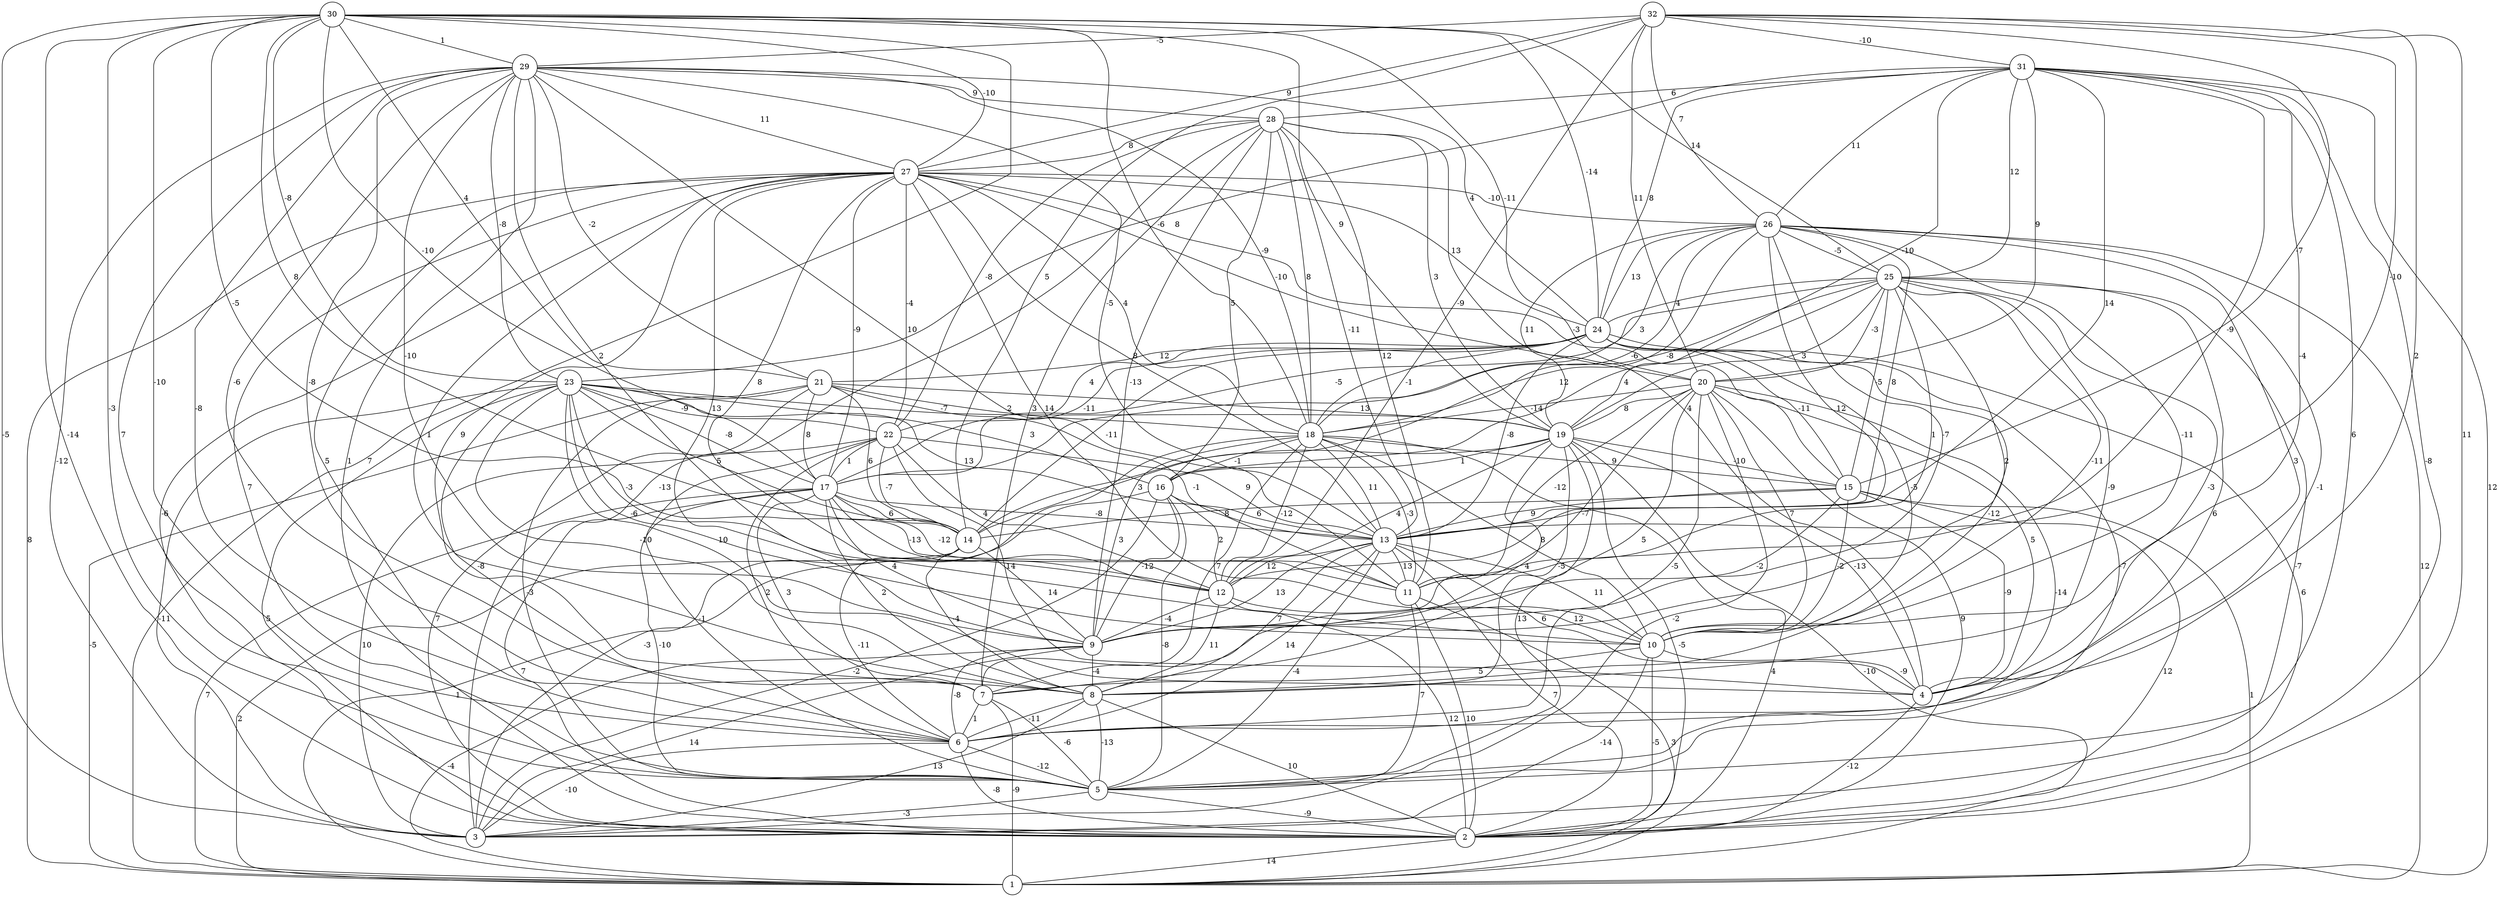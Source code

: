 graph { 
	 fontname="Helvetica,Arial,sans-serif" 
	 node [shape = circle]; 
	 32 -- 2 [label = "11"];
	 32 -- 4 [label = "2"];
	 32 -- 12 [label = "-9"];
	 32 -- 13 [label = "-10"];
	 32 -- 14 [label = "5"];
	 32 -- 15 [label = "-7"];
	 32 -- 20 [label = "11"];
	 32 -- 26 [label = "7"];
	 32 -- 27 [label = "9"];
	 32 -- 29 [label = "-5"];
	 32 -- 31 [label = "-10"];
	 31 -- 1 [label = "12"];
	 31 -- 2 [label = "-8"];
	 31 -- 5 [label = "6"];
	 31 -- 10 [label = "-4"];
	 31 -- 11 [label = "-9"];
	 31 -- 13 [label = "14"];
	 31 -- 19 [label = "-10"];
	 31 -- 20 [label = "9"];
	 31 -- 23 [label = "8"];
	 31 -- 24 [label = "8"];
	 31 -- 25 [label = "12"];
	 31 -- 26 [label = "11"];
	 31 -- 28 [label = "6"];
	 30 -- 1 [label = "7"];
	 30 -- 2 [label = "-14"];
	 30 -- 3 [label = "-5"];
	 30 -- 5 [label = "-3"];
	 30 -- 6 [label = "-10"];
	 30 -- 11 [label = "-5"];
	 30 -- 14 [label = "8"];
	 30 -- 17 [label = "-10"];
	 30 -- 18 [label = "-6"];
	 30 -- 19 [label = "9"];
	 30 -- 20 [label = "-11"];
	 30 -- 21 [label = "4"];
	 30 -- 23 [label = "-8"];
	 30 -- 24 [label = "-14"];
	 30 -- 25 [label = "14"];
	 30 -- 27 [label = "-10"];
	 30 -- 29 [label = "1"];
	 29 -- 2 [label = "1"];
	 29 -- 3 [label = "-12"];
	 29 -- 5 [label = "7"];
	 29 -- 6 [label = "-8"];
	 29 -- 7 [label = "-6"];
	 29 -- 8 [label = "-8"];
	 29 -- 9 [label = "-10"];
	 29 -- 10 [label = "2"];
	 29 -- 11 [label = "10"];
	 29 -- 13 [label = "-5"];
	 29 -- 18 [label = "-9"];
	 29 -- 21 [label = "-2"];
	 29 -- 23 [label = "-8"];
	 29 -- 24 [label = "4"];
	 29 -- 27 [label = "11"];
	 29 -- 28 [label = "9"];
	 28 -- 3 [label = "-13"];
	 28 -- 4 [label = "4"];
	 28 -- 7 [label = "3"];
	 28 -- 9 [label = "-13"];
	 28 -- 11 [label = "12"];
	 28 -- 13 [label = "-11"];
	 28 -- 16 [label = "5"];
	 28 -- 18 [label = "8"];
	 28 -- 19 [label = "3"];
	 28 -- 22 [label = "-8"];
	 28 -- 27 [label = "8"];
	 27 -- 1 [label = "8"];
	 27 -- 2 [label = "-6"];
	 27 -- 5 [label = "7"];
	 27 -- 6 [label = "5"];
	 27 -- 7 [label = "9"];
	 27 -- 8 [label = "1"];
	 27 -- 9 [label = "13"];
	 27 -- 10 [label = "14"];
	 27 -- 12 [label = "8"];
	 27 -- 13 [label = "8"];
	 27 -- 15 [label = "-3"];
	 27 -- 17 [label = "-9"];
	 27 -- 18 [label = "4"];
	 27 -- 20 [label = "-10"];
	 27 -- 22 [label = "-4"];
	 27 -- 24 [label = "13"];
	 27 -- 26 [label = "-10"];
	 26 -- 1 [label = "12"];
	 26 -- 4 [label = "3"];
	 26 -- 6 [label = "-1"];
	 26 -- 9 [label = "-7"];
	 26 -- 10 [label = "-11"];
	 26 -- 12 [label = "12"];
	 26 -- 13 [label = "8"];
	 26 -- 14 [label = "12"];
	 26 -- 17 [label = "-6"];
	 26 -- 18 [label = "3"];
	 26 -- 19 [label = "11"];
	 26 -- 24 [label = "13"];
	 26 -- 25 [label = "-5"];
	 25 -- 3 [label = "-7"];
	 25 -- 4 [label = "-3"];
	 25 -- 6 [label = "6"];
	 25 -- 8 [label = "-9"];
	 25 -- 9 [label = "2"];
	 25 -- 10 [label = "-11"];
	 25 -- 11 [label = "1"];
	 25 -- 15 [label = "-5"];
	 25 -- 16 [label = "4"];
	 25 -- 17 [label = "-5"];
	 25 -- 18 [label = "-8"];
	 25 -- 19 [label = "3"];
	 25 -- 20 [label = "-3"];
	 25 -- 24 [label = "4"];
	 24 -- 2 [label = "6"];
	 24 -- 5 [label = "-7"];
	 24 -- 8 [label = "-12"];
	 24 -- 10 [label = "-5"];
	 24 -- 13 [label = "-8"];
	 24 -- 14 [label = "-11"];
	 24 -- 15 [label = "-11"];
	 24 -- 17 [label = "-11"];
	 24 -- 18 [label = "-1"];
	 24 -- 21 [label = "12"];
	 24 -- 22 [label = "4"];
	 23 -- 2 [label = "5"];
	 23 -- 3 [label = "-11"];
	 23 -- 4 [label = "10"];
	 23 -- 6 [label = "-8"];
	 23 -- 8 [label = "-10"];
	 23 -- 10 [label = "-6"];
	 23 -- 12 [label = "-3"];
	 23 -- 13 [label = "13"];
	 23 -- 14 [label = "5"];
	 23 -- 16 [label = "3"];
	 23 -- 17 [label = "-8"];
	 23 -- 19 [label = "-7"];
	 23 -- 22 [label = "-9"];
	 22 -- 3 [label = "10"];
	 22 -- 4 [label = "14"];
	 22 -- 5 [label = "-1"];
	 22 -- 6 [label = "2"];
	 22 -- 12 [label = "4"];
	 22 -- 13 [label = "9"];
	 22 -- 14 [label = "-7"];
	 22 -- 17 [label = "1"];
	 21 -- 1 [label = "-5"];
	 21 -- 2 [label = "7"];
	 21 -- 5 [label = "-3"];
	 21 -- 11 [label = "-1"];
	 21 -- 14 [label = "6"];
	 21 -- 17 [label = "8"];
	 21 -- 18 [label = "2"];
	 21 -- 19 [label = "13"];
	 20 -- 2 [label = "9"];
	 20 -- 3 [label = "-2"];
	 20 -- 4 [label = "5"];
	 20 -- 5 [label = "-14"];
	 20 -- 6 [label = "-5"];
	 20 -- 7 [label = "5"];
	 20 -- 9 [label = "-7"];
	 20 -- 10 [label = "7"];
	 20 -- 11 [label = "-12"];
	 20 -- 18 [label = "-14"];
	 20 -- 19 [label = "8"];
	 19 -- 1 [label = "-10"];
	 19 -- 2 [label = "-5"];
	 19 -- 4 [label = "-13"];
	 19 -- 5 [label = "13"];
	 19 -- 7 [label = "4"];
	 19 -- 8 [label = "-5"];
	 19 -- 12 [label = "4"];
	 19 -- 14 [label = "3"];
	 19 -- 15 [label = "-10"];
	 19 -- 16 [label = "1"];
	 18 -- 1 [label = "4"];
	 18 -- 3 [label = "-3"];
	 18 -- 7 [label = "7"];
	 18 -- 9 [label = "3"];
	 18 -- 10 [label = "8"];
	 18 -- 11 [label = "-3"];
	 18 -- 12 [label = "-12"];
	 18 -- 13 [label = "11"];
	 18 -- 15 [label = "9"];
	 18 -- 16 [label = "-1"];
	 17 -- 1 [label = "7"];
	 17 -- 2 [label = "7"];
	 17 -- 5 [label = "-10"];
	 17 -- 7 [label = "3"];
	 17 -- 8 [label = "2"];
	 17 -- 9 [label = "4"];
	 17 -- 11 [label = "-12"];
	 17 -- 12 [label = "-13"];
	 17 -- 13 [label = "-8"];
	 17 -- 14 [label = "6"];
	 16 -- 1 [label = "1"];
	 16 -- 3 [label = "-2"];
	 16 -- 5 [label = "-8"];
	 16 -- 9 [label = "-12"];
	 16 -- 12 [label = "2"];
	 16 -- 13 [label = "6"];
	 15 -- 1 [label = "1"];
	 15 -- 2 [label = "12"];
	 15 -- 4 [label = "-9"];
	 15 -- 9 [label = "-2"];
	 15 -- 10 [label = "-2"];
	 15 -- 13 [label = "9"];
	 15 -- 14 [label = "8"];
	 14 -- 1 [label = "2"];
	 14 -- 6 [label = "-11"];
	 14 -- 8 [label = "-4"];
	 14 -- 9 [label = "14"];
	 13 -- 2 [label = "7"];
	 13 -- 4 [label = "6"];
	 13 -- 5 [label = "-4"];
	 13 -- 6 [label = "14"];
	 13 -- 8 [label = "7"];
	 13 -- 9 [label = "13"];
	 13 -- 10 [label = "11"];
	 13 -- 11 [label = "13"];
	 13 -- 12 [label = "12"];
	 12 -- 2 [label = "12"];
	 12 -- 8 [label = "11"];
	 12 -- 9 [label = "-4"];
	 12 -- 10 [label = "12"];
	 11 -- 1 [label = "3"];
	 11 -- 2 [label = "10"];
	 11 -- 5 [label = "7"];
	 10 -- 2 [label = "-5"];
	 10 -- 3 [label = "-14"];
	 10 -- 4 [label = "-9"];
	 10 -- 7 [label = "5"];
	 9 -- 1 [label = "-4"];
	 9 -- 3 [label = "14"];
	 9 -- 6 [label = "-8"];
	 9 -- 8 [label = "-4"];
	 8 -- 2 [label = "10"];
	 8 -- 3 [label = "13"];
	 8 -- 5 [label = "-13"];
	 8 -- 6 [label = "-11"];
	 7 -- 1 [label = "-9"];
	 7 -- 5 [label = "-6"];
	 7 -- 6 [label = "1"];
	 6 -- 2 [label = "-8"];
	 6 -- 3 [label = "-10"];
	 6 -- 5 [label = "-12"];
	 5 -- 2 [label = "-9"];
	 5 -- 3 [label = "-3"];
	 4 -- 2 [label = "-12"];
	 2 -- 1 [label = "14"];
	 1;
	 2;
	 3;
	 4;
	 5;
	 6;
	 7;
	 8;
	 9;
	 10;
	 11;
	 12;
	 13;
	 14;
	 15;
	 16;
	 17;
	 18;
	 19;
	 20;
	 21;
	 22;
	 23;
	 24;
	 25;
	 26;
	 27;
	 28;
	 29;
	 30;
	 31;
	 32;
}
